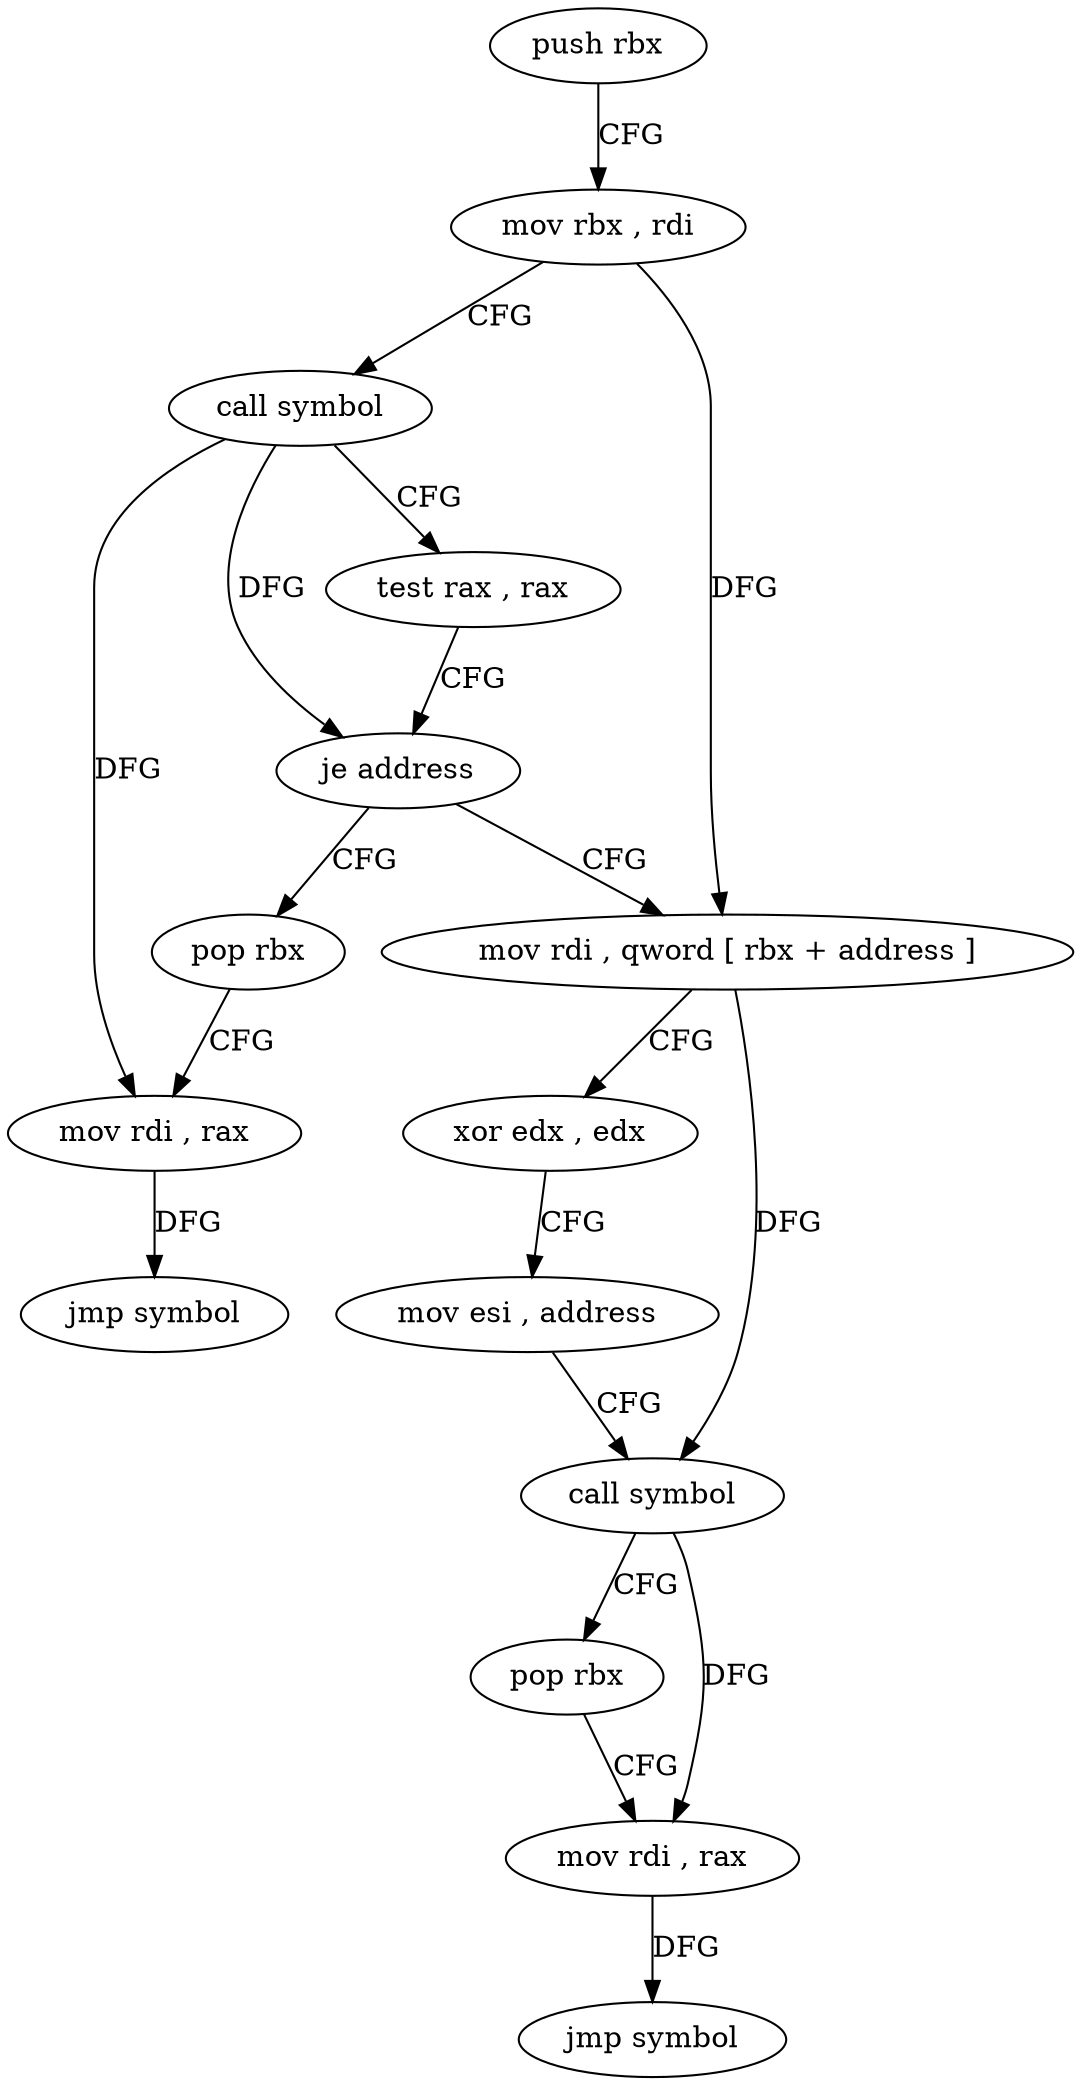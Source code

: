 digraph "func" {
"94640" [label = "push rbx" ]
"94641" [label = "mov rbx , rdi" ]
"94644" [label = "call symbol" ]
"94649" [label = "test rax , rax" ]
"94652" [label = "je address" ]
"94672" [label = "mov rdi , qword [ rbx + address ]" ]
"94654" [label = "pop rbx" ]
"94676" [label = "xor edx , edx" ]
"94678" [label = "mov esi , address" ]
"94683" [label = "call symbol" ]
"94688" [label = "pop rbx" ]
"94689" [label = "mov rdi , rax" ]
"94692" [label = "jmp symbol" ]
"94655" [label = "mov rdi , rax" ]
"94658" [label = "jmp symbol" ]
"94640" -> "94641" [ label = "CFG" ]
"94641" -> "94644" [ label = "CFG" ]
"94641" -> "94672" [ label = "DFG" ]
"94644" -> "94649" [ label = "CFG" ]
"94644" -> "94652" [ label = "DFG" ]
"94644" -> "94655" [ label = "DFG" ]
"94649" -> "94652" [ label = "CFG" ]
"94652" -> "94672" [ label = "CFG" ]
"94652" -> "94654" [ label = "CFG" ]
"94672" -> "94676" [ label = "CFG" ]
"94672" -> "94683" [ label = "DFG" ]
"94654" -> "94655" [ label = "CFG" ]
"94676" -> "94678" [ label = "CFG" ]
"94678" -> "94683" [ label = "CFG" ]
"94683" -> "94688" [ label = "CFG" ]
"94683" -> "94689" [ label = "DFG" ]
"94688" -> "94689" [ label = "CFG" ]
"94689" -> "94692" [ label = "DFG" ]
"94655" -> "94658" [ label = "DFG" ]
}
